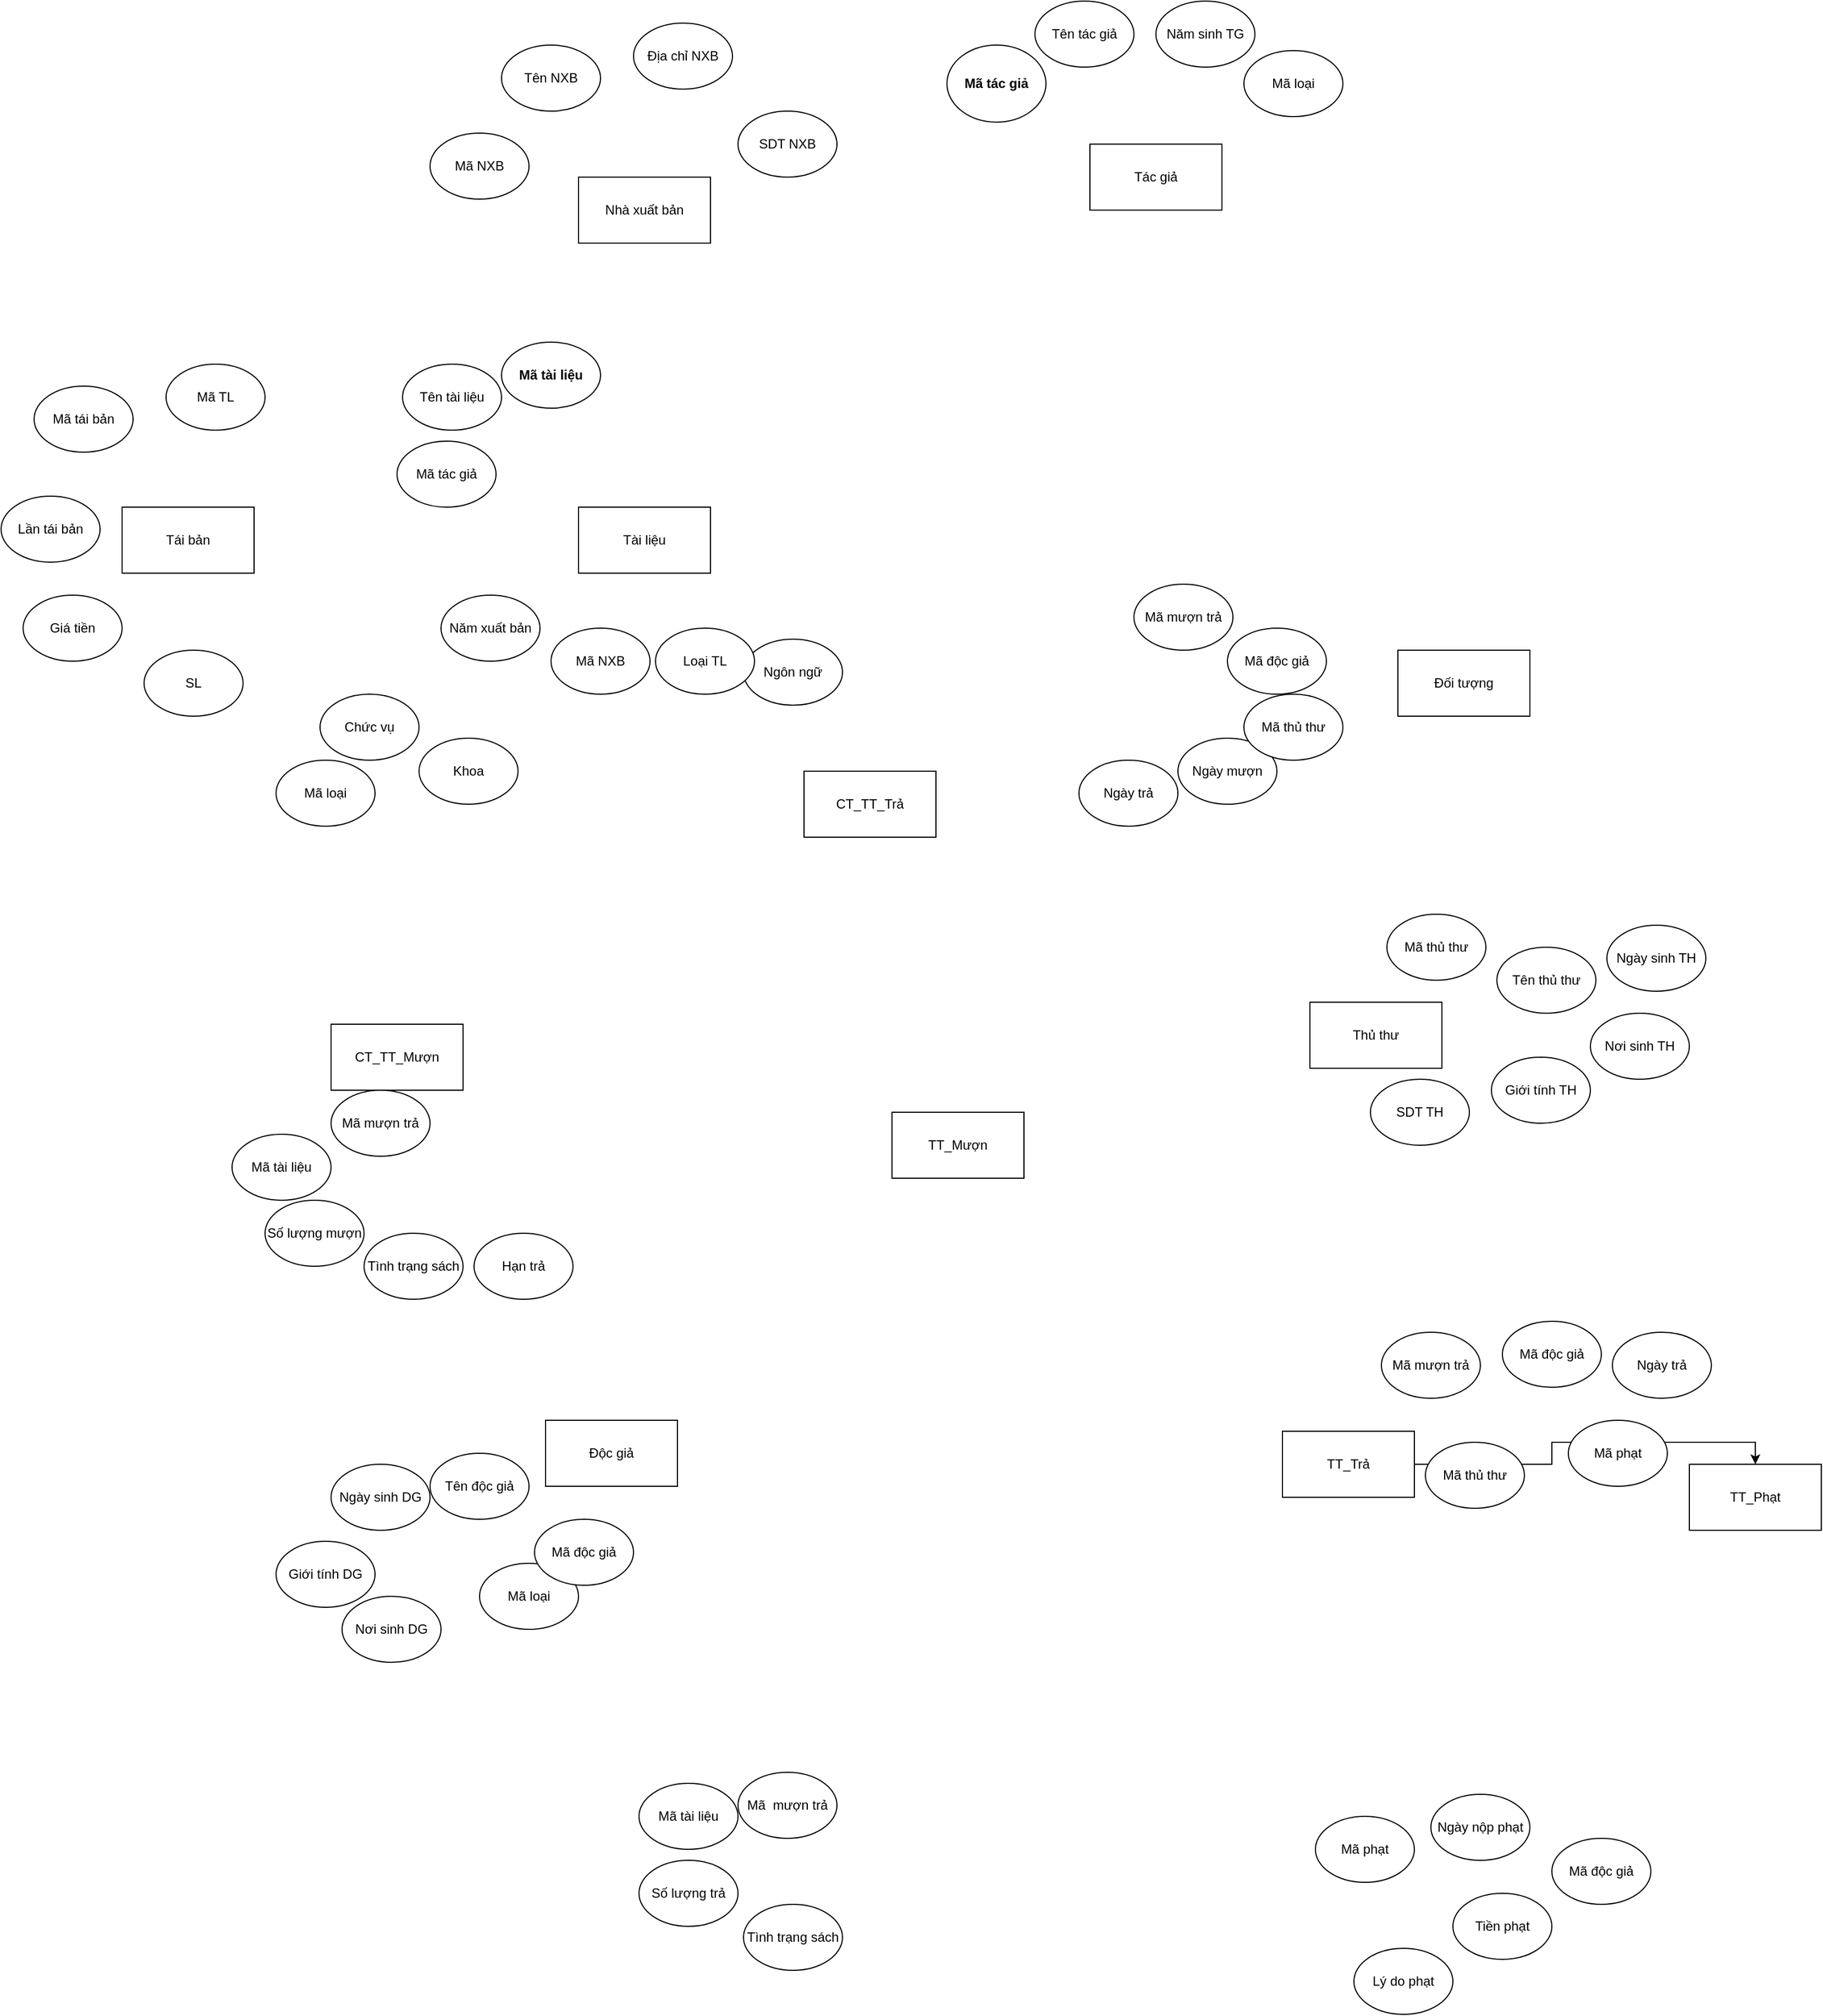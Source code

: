 <mxfile version="15.4.0" type="device"><diagram id="3w75ZeiF6ea2-Gakx1C1" name="Page-1"><mxGraphModel dx="3757" dy="1942" grid="1" gridSize="10" guides="1" tooltips="1" connect="1" arrows="1" fold="1" page="1" pageScale="1" pageWidth="850" pageHeight="1100" math="0" shadow="0"><root><mxCell id="0"/><mxCell id="1" parent="0"/><mxCell id="YkWNXmKShwP-WbkZutwi-1" value="Tài liệu" style="rounded=0;whiteSpace=wrap;html=1;" parent="1" vertex="1"><mxGeometry x="-445" y="220" width="120" height="60" as="geometry"/></mxCell><mxCell id="YkWNXmKShwP-WbkZutwi-2" value="Đối tượng" style="rounded=0;whiteSpace=wrap;html=1;" parent="1" vertex="1"><mxGeometry x="300" y="350" width="120" height="60" as="geometry"/></mxCell><mxCell id="YkWNXmKShwP-WbkZutwi-95" style="edgeStyle=orthogonalEdgeStyle;rounded=0;orthogonalLoop=1;jettySize=auto;html=1;exitX=1;exitY=0.5;exitDx=0;exitDy=0;entryX=0.5;entryY=0;entryDx=0;entryDy=0;" parent="1" source="YkWNXmKShwP-WbkZutwi-3" target="YkWNXmKShwP-WbkZutwi-11" edge="1"><mxGeometry relative="1" as="geometry"/></mxCell><mxCell id="YkWNXmKShwP-WbkZutwi-3" value="TT_Trả" style="rounded=0;whiteSpace=wrap;html=1;" parent="1" vertex="1"><mxGeometry x="195" y="1060" width="120" height="60" as="geometry"/></mxCell><mxCell id="YkWNXmKShwP-WbkZutwi-4" value="Tác giả" style="rounded=0;whiteSpace=wrap;html=1;" parent="1" vertex="1"><mxGeometry x="20" y="-110" width="120" height="60" as="geometry"/></mxCell><mxCell id="YkWNXmKShwP-WbkZutwi-5" value="Tái bản" style="rounded=0;whiteSpace=wrap;html=1;" parent="1" vertex="1"><mxGeometry x="-860" y="220" width="120" height="60" as="geometry"/></mxCell><mxCell id="YkWNXmKShwP-WbkZutwi-6" value="Nhà xuất bản" style="rounded=0;whiteSpace=wrap;html=1;" parent="1" vertex="1"><mxGeometry x="-445" y="-80" width="120" height="60" as="geometry"/></mxCell><mxCell id="YkWNXmKShwP-WbkZutwi-7" value="CT_TT_Mượn" style="rounded=0;whiteSpace=wrap;html=1;" parent="1" vertex="1"><mxGeometry x="-670" y="690" width="120" height="60" as="geometry"/></mxCell><mxCell id="YkWNXmKShwP-WbkZutwi-8" value="Độc giả" style="rounded=0;whiteSpace=wrap;html=1;" parent="1" vertex="1"><mxGeometry x="-475" y="1050" width="120" height="60" as="geometry"/></mxCell><mxCell id="YkWNXmKShwP-WbkZutwi-10" value="CT_TT_Trả" style="rounded=0;whiteSpace=wrap;html=1;" parent="1" vertex="1"><mxGeometry x="-240" y="460" width="120" height="60" as="geometry"/></mxCell><mxCell id="YkWNXmKShwP-WbkZutwi-11" value="TT_Phạt" style="rounded=0;whiteSpace=wrap;html=1;" parent="1" vertex="1"><mxGeometry x="565" y="1090" width="120" height="60" as="geometry"/></mxCell><mxCell id="YkWNXmKShwP-WbkZutwi-13" value="Tên tài liệu" style="ellipse;whiteSpace=wrap;html=1;" parent="1" vertex="1"><mxGeometry x="-605" y="90" width="90" height="60" as="geometry"/></mxCell><mxCell id="YkWNXmKShwP-WbkZutwi-14" value="Mã tác giả" style="ellipse;whiteSpace=wrap;html=1;" parent="1" vertex="1"><mxGeometry x="-610" y="160" width="90" height="60" as="geometry"/></mxCell><mxCell id="YkWNXmKShwP-WbkZutwi-15" value="Ngôn ngữ" style="ellipse;whiteSpace=wrap;html=1;" parent="1" vertex="1"><mxGeometry x="-295" y="340" width="90" height="60" as="geometry"/></mxCell><mxCell id="YkWNXmKShwP-WbkZutwi-16" value="Ngày mượn" style="ellipse;whiteSpace=wrap;html=1;" parent="1" vertex="1"><mxGeometry x="100" y="430" width="90" height="60" as="geometry"/></mxCell><mxCell id="YkWNXmKShwP-WbkZutwi-17" value="Mã thủ thư" style="ellipse;whiteSpace=wrap;html=1;" parent="1" vertex="1"><mxGeometry x="160" y="390" width="90" height="60" as="geometry"/></mxCell><mxCell id="YkWNXmKShwP-WbkZutwi-18" value="Mã mượn trả" style="ellipse;whiteSpace=wrap;html=1;" parent="1" vertex="1"><mxGeometry x="60" y="290" width="90" height="60" as="geometry"/></mxCell><mxCell id="YkWNXmKShwP-WbkZutwi-19" value="SL" style="ellipse;whiteSpace=wrap;html=1;" parent="1" vertex="1"><mxGeometry x="-840" y="350" width="90" height="60" as="geometry"/></mxCell><mxCell id="YkWNXmKShwP-WbkZutwi-20" value="Giá tiền" style="ellipse;whiteSpace=wrap;html=1;" parent="1" vertex="1"><mxGeometry x="-950" y="300" width="90" height="60" as="geometry"/></mxCell><mxCell id="YkWNXmKShwP-WbkZutwi-21" value="Chức vụ" style="ellipse;whiteSpace=wrap;html=1;" parent="1" vertex="1"><mxGeometry x="-680" y="390" width="90" height="60" as="geometry"/></mxCell><mxCell id="YkWNXmKShwP-WbkZutwi-22" value="Năm sinh TG" style="ellipse;whiteSpace=wrap;html=1;" parent="1" vertex="1"><mxGeometry x="80" y="-240" width="90" height="60" as="geometry"/></mxCell><mxCell id="YkWNXmKShwP-WbkZutwi-23" value="Mã độc giả" style="ellipse;whiteSpace=wrap;html=1;" parent="1" vertex="1"><mxGeometry x="145" y="330" width="90" height="60" as="geometry"/></mxCell><mxCell id="YkWNXmKShwP-WbkZutwi-24" value="Tên NXB" style="ellipse;whiteSpace=wrap;html=1;" parent="1" vertex="1"><mxGeometry x="-515" y="-200" width="90" height="60" as="geometry"/></mxCell><mxCell id="YkWNXmKShwP-WbkZutwi-25" value="Mã tái bản" style="ellipse;whiteSpace=wrap;html=1;" parent="1" vertex="1"><mxGeometry x="-940" y="110" width="90" height="60" as="geometry"/></mxCell><mxCell id="YkWNXmKShwP-WbkZutwi-26" value="Lần tái bản" style="ellipse;whiteSpace=wrap;html=1;" parent="1" vertex="1"><mxGeometry x="-970" y="210" width="90" height="60" as="geometry"/></mxCell><mxCell id="YkWNXmKShwP-WbkZutwi-27" value="Khoa" style="ellipse;whiteSpace=wrap;html=1;" parent="1" vertex="1"><mxGeometry x="-590" y="430" width="90" height="60" as="geometry"/></mxCell><mxCell id="YkWNXmKShwP-WbkZutwi-28" value="Mã loại" style="ellipse;whiteSpace=wrap;html=1;" parent="1" vertex="1"><mxGeometry x="160" y="-195" width="90" height="60" as="geometry"/></mxCell><mxCell id="YkWNXmKShwP-WbkZutwi-29" value="Mã TL" style="ellipse;whiteSpace=wrap;html=1;" parent="1" vertex="1"><mxGeometry x="-820" y="90" width="90" height="60" as="geometry"/></mxCell><mxCell id="YkWNXmKShwP-WbkZutwi-31" value="Mã NXB" style="ellipse;whiteSpace=wrap;html=1;" parent="1" vertex="1"><mxGeometry x="-470" y="330" width="90" height="60" as="geometry"/></mxCell><mxCell id="YkWNXmKShwP-WbkZutwi-34" value="Loại TL" style="ellipse;whiteSpace=wrap;html=1;" parent="1" vertex="1"><mxGeometry x="-375" y="330" width="90" height="60" as="geometry"/></mxCell><mxCell id="YkWNXmKShwP-WbkZutwi-36" value="Năm xuất bản" style="ellipse;whiteSpace=wrap;html=1;" parent="1" vertex="1"><mxGeometry x="-570" y="300" width="90" height="60" as="geometry"/></mxCell><mxCell id="YkWNXmKShwP-WbkZutwi-40" value="Mã tài liệu" style="ellipse;whiteSpace=wrap;html=1;fontStyle=1" parent="1" vertex="1"><mxGeometry x="-515" y="70" width="90" height="60" as="geometry"/></mxCell><mxCell id="YkWNXmKShwP-WbkZutwi-41" value="Mã tác giả" style="ellipse;whiteSpace=wrap;html=1;fontStyle=1" parent="1" vertex="1"><mxGeometry x="-110" y="-200" width="90" height="70" as="geometry"/></mxCell><mxCell id="YkWNXmKShwP-WbkZutwi-42" value="Tên tác giả" style="ellipse;whiteSpace=wrap;html=1;" parent="1" vertex="1"><mxGeometry x="-30" y="-240" width="90" height="60" as="geometry"/></mxCell><mxCell id="YkWNXmKShwP-WbkZutwi-43" style="edgeStyle=orthogonalEdgeStyle;rounded=0;orthogonalLoop=1;jettySize=auto;html=1;exitX=0.5;exitY=1;exitDx=0;exitDy=0;" parent="1" source="YkWNXmKShwP-WbkZutwi-2" target="YkWNXmKShwP-WbkZutwi-2" edge="1"><mxGeometry relative="1" as="geometry"/></mxCell><mxCell id="YkWNXmKShwP-WbkZutwi-44" value="Mã loại" style="ellipse;whiteSpace=wrap;html=1;" parent="1" vertex="1"><mxGeometry x="-720" y="450" width="90" height="60" as="geometry"/></mxCell><mxCell id="YkWNXmKShwP-WbkZutwi-45" value="Mã NXB" style="ellipse;whiteSpace=wrap;html=1;" parent="1" vertex="1"><mxGeometry x="-580" y="-120" width="90" height="60" as="geometry"/></mxCell><mxCell id="YkWNXmKShwP-WbkZutwi-46" value="SDT NXB" style="ellipse;whiteSpace=wrap;html=1;" parent="1" vertex="1"><mxGeometry x="-300" y="-140" width="90" height="60" as="geometry"/></mxCell><mxCell id="YkWNXmKShwP-WbkZutwi-47" value="Địa chỉ NXB" style="ellipse;whiteSpace=wrap;html=1;" parent="1" vertex="1"><mxGeometry x="-395" y="-220" width="90" height="60" as="geometry"/></mxCell><mxCell id="YkWNXmKShwP-WbkZutwi-48" value="Ngày trả" style="ellipse;whiteSpace=wrap;html=1;" parent="1" vertex="1"><mxGeometry x="10" y="450" width="90" height="60" as="geometry"/></mxCell><mxCell id="YkWNXmKShwP-WbkZutwi-49" value="Mã mượn trả" style="ellipse;whiteSpace=wrap;html=1;" parent="1" vertex="1"><mxGeometry x="-670" y="750" width="90" height="60" as="geometry"/></mxCell><mxCell id="YkWNXmKShwP-WbkZutwi-50" value="Mã tài liệu" style="ellipse;whiteSpace=wrap;html=1;" parent="1" vertex="1"><mxGeometry x="-760" y="790" width="90" height="60" as="geometry"/></mxCell><mxCell id="YkWNXmKShwP-WbkZutwi-51" value="Số lượng mượn" style="ellipse;whiteSpace=wrap;html=1;" parent="1" vertex="1"><mxGeometry x="-730" y="850" width="90" height="60" as="geometry"/></mxCell><mxCell id="YkWNXmKShwP-WbkZutwi-52" value="Tình trạng sách" style="ellipse;whiteSpace=wrap;html=1;" parent="1" vertex="1"><mxGeometry x="-640" y="880" width="90" height="60" as="geometry"/></mxCell><mxCell id="YkWNXmKShwP-WbkZutwi-53" value="Hạn trả" style="ellipse;whiteSpace=wrap;html=1;" parent="1" vertex="1"><mxGeometry x="-540" y="880" width="90" height="60" as="geometry"/></mxCell><mxCell id="YkWNXmKShwP-WbkZutwi-54" value="Mã thủ thư" style="ellipse;whiteSpace=wrap;html=1;" parent="1" vertex="1"><mxGeometry x="290" y="590" width="90" height="60" as="geometry"/></mxCell><mxCell id="YkWNXmKShwP-WbkZutwi-55" value="Tên thủ thư" style="ellipse;whiteSpace=wrap;html=1;" parent="1" vertex="1"><mxGeometry x="390" y="620" width="90" height="60" as="geometry"/></mxCell><mxCell id="YkWNXmKShwP-WbkZutwi-56" value="Nơi sinh TH" style="ellipse;whiteSpace=wrap;html=1;" parent="1" vertex="1"><mxGeometry x="475" y="680" width="90" height="60" as="geometry"/></mxCell><mxCell id="YkWNXmKShwP-WbkZutwi-57" value="Giới tính DG" style="ellipse;whiteSpace=wrap;html=1;" parent="1" vertex="1"><mxGeometry x="-720" y="1160" width="90" height="60" as="geometry"/></mxCell><mxCell id="YkWNXmKShwP-WbkZutwi-58" value="Ngày sinh TH" style="ellipse;whiteSpace=wrap;html=1;" parent="1" vertex="1"><mxGeometry x="490" y="600" width="90" height="60" as="geometry"/></mxCell><mxCell id="YkWNXmKShwP-WbkZutwi-59" value="Giới tính TH" style="ellipse;whiteSpace=wrap;html=1;" parent="1" vertex="1"><mxGeometry x="385" y="720" width="90" height="60" as="geometry"/></mxCell><mxCell id="YkWNXmKShwP-WbkZutwi-60" value="SDT TH" style="ellipse;whiteSpace=wrap;html=1;" parent="1" vertex="1"><mxGeometry x="275" y="740" width="90" height="60" as="geometry"/></mxCell><mxCell id="YkWNXmKShwP-WbkZutwi-61" value="Nơi sinh DG" style="ellipse;whiteSpace=wrap;html=1;" parent="1" vertex="1"><mxGeometry x="-660" y="1210" width="90" height="60" as="geometry"/></mxCell><mxCell id="YkWNXmKShwP-WbkZutwi-62" value="Mã loại" style="ellipse;whiteSpace=wrap;html=1;" parent="1" vertex="1"><mxGeometry x="-535" y="1180" width="90" height="60" as="geometry"/></mxCell><mxCell id="YkWNXmKShwP-WbkZutwi-63" value="Mã độc giả" style="ellipse;whiteSpace=wrap;html=1;" parent="1" vertex="1"><mxGeometry x="395" y="960" width="90" height="60" as="geometry"/></mxCell><mxCell id="YkWNXmKShwP-WbkZutwi-64" value="Ngày sinh DG" style="ellipse;whiteSpace=wrap;html=1;" parent="1" vertex="1"><mxGeometry x="-670" y="1090" width="90" height="60" as="geometry"/></mxCell><mxCell id="YkWNXmKShwP-WbkZutwi-65" value="Tên độc giả" style="ellipse;whiteSpace=wrap;html=1;" parent="1" vertex="1"><mxGeometry x="-580" y="1080" width="90" height="60" as="geometry"/></mxCell><mxCell id="YkWNXmKShwP-WbkZutwi-66" value="Mã độc giả" style="ellipse;whiteSpace=wrap;html=1;" parent="1" vertex="1"><mxGeometry x="-485" y="1140" width="90" height="60" as="geometry"/></mxCell><mxCell id="YkWNXmKShwP-WbkZutwi-67" value="Ngày nộp phạt" style="ellipse;whiteSpace=wrap;html=1;" parent="1" vertex="1"><mxGeometry x="330" y="1390" width="90" height="60" as="geometry"/></mxCell><mxCell id="YkWNXmKShwP-WbkZutwi-68" value="Mã mượn trả" style="ellipse;whiteSpace=wrap;html=1;" parent="1" vertex="1"><mxGeometry x="285" y="970" width="90" height="60" as="geometry"/></mxCell><mxCell id="YkWNXmKShwP-WbkZutwi-69" value="Ngày trả" style="ellipse;whiteSpace=wrap;html=1;" parent="1" vertex="1"><mxGeometry x="495" y="970" width="90" height="60" as="geometry"/></mxCell><mxCell id="YkWNXmKShwP-WbkZutwi-70" value="Mã phạt" style="ellipse;whiteSpace=wrap;html=1;" parent="1" vertex="1"><mxGeometry x="455" y="1050" width="90" height="60" as="geometry"/></mxCell><mxCell id="YkWNXmKShwP-WbkZutwi-71" value="Mã thủ thư" style="ellipse;whiteSpace=wrap;html=1;" parent="1" vertex="1"><mxGeometry x="325" y="1070" width="90" height="60" as="geometry"/></mxCell><mxCell id="YkWNXmKShwP-WbkZutwi-72" value="Tình trạng sách" style="ellipse;whiteSpace=wrap;html=1;" parent="1" vertex="1"><mxGeometry x="-295" y="1490" width="90" height="60" as="geometry"/></mxCell><mxCell id="YkWNXmKShwP-WbkZutwi-73" value="Số lượng trả" style="ellipse;whiteSpace=wrap;html=1;" parent="1" vertex="1"><mxGeometry x="-390" y="1450" width="90" height="60" as="geometry"/></mxCell><mxCell id="YkWNXmKShwP-WbkZutwi-74" value="Mã tài liệu" style="ellipse;whiteSpace=wrap;html=1;" parent="1" vertex="1"><mxGeometry x="-390" y="1380" width="90" height="60" as="geometry"/></mxCell><mxCell id="YkWNXmKShwP-WbkZutwi-75" value="Mã&amp;nbsp; mượn trả" style="ellipse;whiteSpace=wrap;html=1;" parent="1" vertex="1"><mxGeometry x="-300" y="1370" width="90" height="60" as="geometry"/></mxCell><mxCell id="YkWNXmKShwP-WbkZutwi-76" value="Mã phạt" style="ellipse;whiteSpace=wrap;html=1;" parent="1" vertex="1"><mxGeometry x="225" y="1410" width="90" height="60" as="geometry"/></mxCell><mxCell id="YkWNXmKShwP-WbkZutwi-77" value="Tiền phạt" style="ellipse;whiteSpace=wrap;html=1;" parent="1" vertex="1"><mxGeometry x="350" y="1480" width="90" height="60" as="geometry"/></mxCell><mxCell id="YkWNXmKShwP-WbkZutwi-78" value="Lý do phạt" style="ellipse;whiteSpace=wrap;html=1;" parent="1" vertex="1"><mxGeometry x="260" y="1530" width="90" height="60" as="geometry"/></mxCell><mxCell id="YkWNXmKShwP-WbkZutwi-80" value="Mã độc giả" style="ellipse;whiteSpace=wrap;html=1;" parent="1" vertex="1"><mxGeometry x="440" y="1430" width="90" height="60" as="geometry"/></mxCell><mxCell id="YkWNXmKShwP-WbkZutwi-9" value="Thủ thư" style="rounded=0;whiteSpace=wrap;html=1;" parent="1" vertex="1"><mxGeometry x="220" y="670" width="120" height="60" as="geometry"/></mxCell><mxCell id="YkWNXmKShwP-WbkZutwi-12" value="TT_Mượn" style="rounded=0;whiteSpace=wrap;html=1;" parent="1" vertex="1"><mxGeometry x="-160" y="770" width="120" height="60" as="geometry"/></mxCell></root></mxGraphModel></diagram></mxfile>